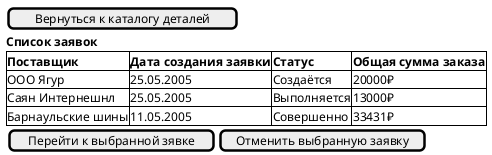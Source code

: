 @startsalt Список заявок
{
    [Вернуться к каталогу деталей]
    <b>Список заявок
    {# <b>Поставщик| <b>Дата создания заявки | <b>Статус | <b>Общая сумма заказа
    ООО Ягур|25.05.2005 | Создаётся | 20000₽ 
    Саян Интернешнл|25.05.2005 | Выполняется | 13000₽
    Барнаульские шины|11.05.2005 | Совершенно  | 33431₽
    }
    {
        [Перейти к выбранной зявке]| [Отменить выбранную заявку]
    }
    
}
@endsalt
